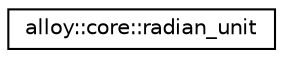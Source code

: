 digraph "Graphical Class Hierarchy"
{
  edge [fontname="Helvetica",fontsize="10",labelfontname="Helvetica",labelfontsize="10"];
  node [fontname="Helvetica",fontsize="10",shape=record];
  rankdir="LR";
  Node1 [label="alloy::core::radian_unit",height=0.2,width=0.4,color="black", fillcolor="white", style="filled",URL="$d8/d9b/structalloy_1_1core_1_1radian__unit.html"];
}

